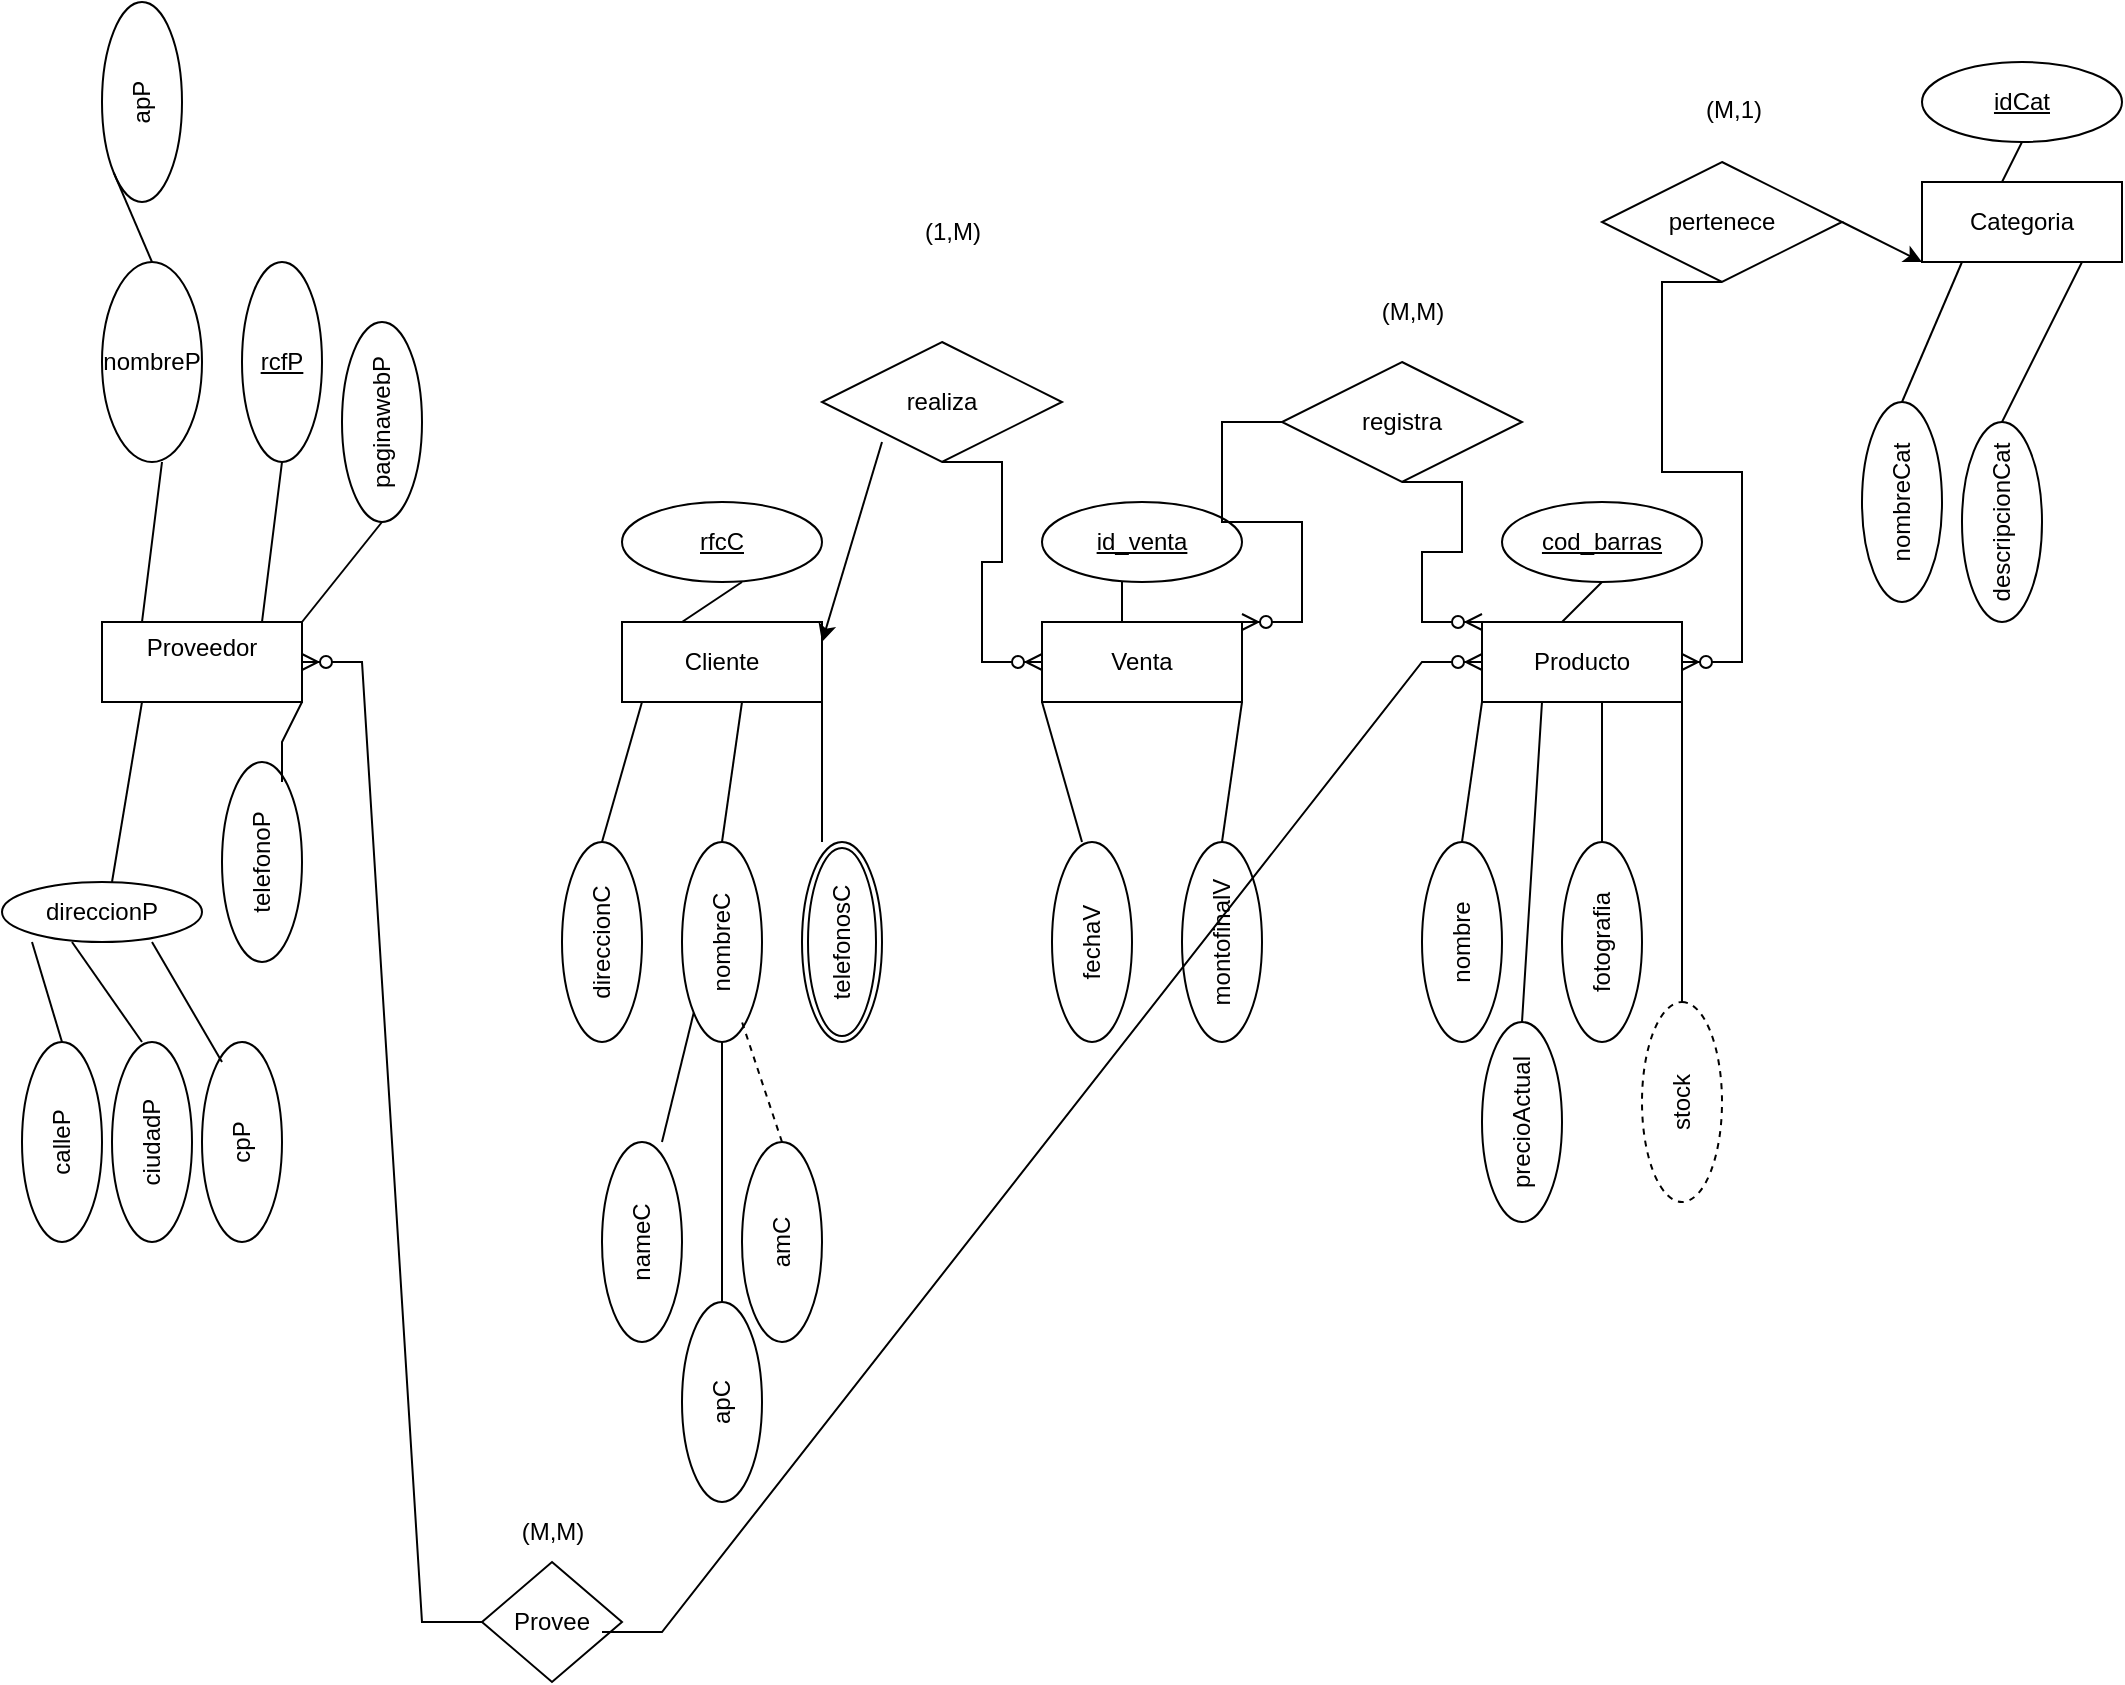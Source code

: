 <mxfile version="28.0.6">
  <diagram name="Página-1" id="aFXCuGvaGqb4hjgPU5nK">
    <mxGraphModel dx="2558" dy="899" grid="1" gridSize="10" guides="1" tooltips="1" connect="1" arrows="1" fold="1" page="1" pageScale="1" pageWidth="1169" pageHeight="827" math="0" shadow="0">
      <root>
        <mxCell id="0" />
        <mxCell id="1" parent="0" />
        <mxCell id="1nuAUduA7aDpLIhu_Xnb-11" value="nombreP" style="ellipse;whiteSpace=wrap;html=1;align=center;direction=south;" vertex="1" parent="1">
          <mxGeometry x="40" y="160" width="50" height="100" as="geometry" />
        </mxCell>
        <mxCell id="1nuAUduA7aDpLIhu_Xnb-12" value="rcfP" style="ellipse;whiteSpace=wrap;html=1;align=center;fontStyle=4;direction=south;" vertex="1" parent="1">
          <mxGeometry x="110" y="160" width="40" height="100" as="geometry" />
        </mxCell>
        <mxCell id="1nuAUduA7aDpLIhu_Xnb-15" value="apP" style="ellipse;whiteSpace=wrap;html=1;align=center;rotation=-90;" vertex="1" parent="1">
          <mxGeometry x="10" y="60" width="100" height="40" as="geometry" />
        </mxCell>
        <mxCell id="1nuAUduA7aDpLIhu_Xnb-17" value="" style="endArrow=none;html=1;rounded=0;entryX=0;entryY=0;entryDx=0;entryDy=0;exitX=0;exitY=0.5;exitDx=0;exitDy=0;" edge="1" parent="1" source="1nuAUduA7aDpLIhu_Xnb-11" target="1nuAUduA7aDpLIhu_Xnb-15">
          <mxGeometry width="50" height="50" relative="1" as="geometry">
            <mxPoint x="50" y="150" as="sourcePoint" />
            <mxPoint x="80" y="130" as="targetPoint" />
          </mxGeometry>
        </mxCell>
        <mxCell id="1nuAUduA7aDpLIhu_Xnb-20" value="" style="endArrow=none;html=1;rounded=0;exitX=0.8;exitY=0;exitDx=0;exitDy=0;exitPerimeter=0;" edge="1" parent="1" source="1nuAUduA7aDpLIhu_Xnb-21">
          <mxGeometry width="50" height="50" relative="1" as="geometry">
            <mxPoint x="130" y="270" as="sourcePoint" />
            <mxPoint x="130" y="260" as="targetPoint" />
          </mxGeometry>
        </mxCell>
        <mxCell id="1nuAUduA7aDpLIhu_Xnb-21" value="Proveedor&lt;div&gt;&lt;br&gt;&lt;/div&gt;" style="whiteSpace=wrap;html=1;align=center;" vertex="1" parent="1">
          <mxGeometry x="40" y="340" width="100" height="40" as="geometry" />
        </mxCell>
        <mxCell id="1nuAUduA7aDpLIhu_Xnb-28" value="" style="endArrow=none;html=1;rounded=0;exitX=0.2;exitY=0;exitDx=0;exitDy=0;exitPerimeter=0;" edge="1" parent="1" source="1nuAUduA7aDpLIhu_Xnb-21">
          <mxGeometry width="50" height="50" relative="1" as="geometry">
            <mxPoint x="20" y="310" as="sourcePoint" />
            <mxPoint x="70" y="260" as="targetPoint" />
          </mxGeometry>
        </mxCell>
        <mxCell id="1nuAUduA7aDpLIhu_Xnb-29" value="direccionP" style="ellipse;whiteSpace=wrap;html=1;align=center;" vertex="1" parent="1">
          <mxGeometry x="-10" y="470" width="100" height="30" as="geometry" />
        </mxCell>
        <mxCell id="1nuAUduA7aDpLIhu_Xnb-30" value="" style="endArrow=none;html=1;rounded=0;exitX=0.55;exitY=0;exitDx=0;exitDy=0;exitPerimeter=0;" edge="1" parent="1" source="1nuAUduA7aDpLIhu_Xnb-29">
          <mxGeometry width="50" height="50" relative="1" as="geometry">
            <mxPoint x="10" y="430" as="sourcePoint" />
            <mxPoint x="60" y="380" as="targetPoint" />
          </mxGeometry>
        </mxCell>
        <mxCell id="1nuAUduA7aDpLIhu_Xnb-31" value="calleP" style="ellipse;whiteSpace=wrap;html=1;align=center;rotation=-90;" vertex="1" parent="1">
          <mxGeometry x="-30" y="580" width="100" height="40" as="geometry" />
        </mxCell>
        <mxCell id="1nuAUduA7aDpLIhu_Xnb-32" value="ciudadP" style="ellipse;whiteSpace=wrap;html=1;align=center;rotation=-90;" vertex="1" parent="1">
          <mxGeometry x="15" y="580" width="100" height="40" as="geometry" />
        </mxCell>
        <mxCell id="1nuAUduA7aDpLIhu_Xnb-33" value="cpP" style="ellipse;whiteSpace=wrap;html=1;align=center;rotation=-90;" vertex="1" parent="1">
          <mxGeometry x="60" y="580" width="100" height="40" as="geometry" />
        </mxCell>
        <mxCell id="1nuAUduA7aDpLIhu_Xnb-39" value="" style="endArrow=none;html=1;rounded=0;entryX=0.15;entryY=1;entryDx=0;entryDy=0;entryPerimeter=0;" edge="1" parent="1" target="1nuAUduA7aDpLIhu_Xnb-29">
          <mxGeometry width="50" height="50" relative="1" as="geometry">
            <mxPoint x="20" y="550" as="sourcePoint" />
            <mxPoint x="60" y="500" as="targetPoint" />
          </mxGeometry>
        </mxCell>
        <mxCell id="1nuAUduA7aDpLIhu_Xnb-40" value="" style="endArrow=none;html=1;rounded=0;entryX=0.35;entryY=1;entryDx=0;entryDy=0;entryPerimeter=0;" edge="1" parent="1" target="1nuAUduA7aDpLIhu_Xnb-29">
          <mxGeometry width="50" height="50" relative="1" as="geometry">
            <mxPoint x="60" y="550" as="sourcePoint" />
            <mxPoint x="110" y="500" as="targetPoint" />
          </mxGeometry>
        </mxCell>
        <mxCell id="1nuAUduA7aDpLIhu_Xnb-41" value="" style="endArrow=none;html=1;rounded=0;entryX=0.75;entryY=1;entryDx=0;entryDy=0;entryPerimeter=0;" edge="1" parent="1" target="1nuAUduA7aDpLIhu_Xnb-29">
          <mxGeometry width="50" height="50" relative="1" as="geometry">
            <mxPoint x="100" y="560" as="sourcePoint" />
            <mxPoint x="150" y="510" as="targetPoint" />
          </mxGeometry>
        </mxCell>
        <mxCell id="1nuAUduA7aDpLIhu_Xnb-43" value="telefonoP" style="ellipse;whiteSpace=wrap;html=1;align=center;rotation=-90;" vertex="1" parent="1">
          <mxGeometry x="70" y="440" width="100" height="40" as="geometry" />
        </mxCell>
        <mxCell id="1nuAUduA7aDpLIhu_Xnb-48" value="paginawebP" style="ellipse;whiteSpace=wrap;html=1;align=center;rotation=-90;" vertex="1" parent="1">
          <mxGeometry x="130" y="220" width="100" height="40" as="geometry" />
        </mxCell>
        <mxCell id="1nuAUduA7aDpLIhu_Xnb-49" value="" style="endArrow=none;html=1;rounded=0;entryX=0;entryY=0.5;entryDx=0;entryDy=0;entryPerimeter=0;" edge="1" parent="1" target="1nuAUduA7aDpLIhu_Xnb-48">
          <mxGeometry width="50" height="50" relative="1" as="geometry">
            <mxPoint x="140" y="340" as="sourcePoint" />
            <mxPoint x="170" y="300" as="targetPoint" />
          </mxGeometry>
        </mxCell>
        <mxCell id="1nuAUduA7aDpLIhu_Xnb-50" value="" style="endArrow=none;html=1;rounded=0;exitX=0.9;exitY=0.75;exitDx=0;exitDy=0;exitPerimeter=0;" edge="1" parent="1" source="1nuAUduA7aDpLIhu_Xnb-43">
          <mxGeometry width="50" height="50" relative="1" as="geometry">
            <mxPoint x="90" y="430" as="sourcePoint" />
            <mxPoint x="140" y="380" as="targetPoint" />
            <Array as="points">
              <mxPoint x="130" y="400" />
            </Array>
          </mxGeometry>
        </mxCell>
        <mxCell id="1nuAUduA7aDpLIhu_Xnb-51" value="Cliente" style="whiteSpace=wrap;html=1;align=center;" vertex="1" parent="1">
          <mxGeometry x="300" y="340" width="100" height="40" as="geometry" />
        </mxCell>
        <mxCell id="1nuAUduA7aDpLIhu_Xnb-52" value="direccionC" style="ellipse;whiteSpace=wrap;html=1;align=center;rotation=-90;" vertex="1" parent="1">
          <mxGeometry x="240" y="480" width="100" height="40" as="geometry" />
        </mxCell>
        <mxCell id="1nuAUduA7aDpLIhu_Xnb-53" value="nombreC" style="ellipse;whiteSpace=wrap;html=1;align=center;rotation=-90;" vertex="1" parent="1">
          <mxGeometry x="300" y="480" width="100" height="40" as="geometry" />
        </mxCell>
        <mxCell id="1nuAUduA7aDpLIhu_Xnb-54" value="telefonosC" style="ellipse;shape=doubleEllipse;margin=3;whiteSpace=wrap;html=1;align=center;rotation=-90;" vertex="1" parent="1">
          <mxGeometry x="360" y="480" width="100" height="40" as="geometry" />
        </mxCell>
        <mxCell id="1nuAUduA7aDpLIhu_Xnb-57" value="rfcC" style="ellipse;whiteSpace=wrap;html=1;align=center;fontStyle=4;" vertex="1" parent="1">
          <mxGeometry x="300" y="280" width="100" height="40" as="geometry" />
        </mxCell>
        <mxCell id="1nuAUduA7aDpLIhu_Xnb-59" value="" style="endArrow=none;html=1;rounded=0;exitX=1;exitY=0.5;exitDx=0;exitDy=0;" edge="1" parent="1" source="1nuAUduA7aDpLIhu_Xnb-52">
          <mxGeometry width="50" height="50" relative="1" as="geometry">
            <mxPoint x="260" y="430" as="sourcePoint" />
            <mxPoint x="310" y="380" as="targetPoint" />
          </mxGeometry>
        </mxCell>
        <mxCell id="1nuAUduA7aDpLIhu_Xnb-61" value="" style="endArrow=none;html=1;rounded=0;exitX=1;exitY=0.5;exitDx=0;exitDy=0;exitPerimeter=0;" edge="1" parent="1" source="1nuAUduA7aDpLIhu_Xnb-53">
          <mxGeometry width="50" height="50" relative="1" as="geometry">
            <mxPoint x="310" y="430" as="sourcePoint" />
            <mxPoint x="360" y="380" as="targetPoint" />
          </mxGeometry>
        </mxCell>
        <mxCell id="1nuAUduA7aDpLIhu_Xnb-62" value="" style="endArrow=none;html=1;rounded=0;exitX=1;exitY=0.25;exitDx=0;exitDy=0;exitPerimeter=0;" edge="1" parent="1" source="1nuAUduA7aDpLIhu_Xnb-54">
          <mxGeometry width="50" height="50" relative="1" as="geometry">
            <mxPoint x="350" y="430" as="sourcePoint" />
            <mxPoint x="400" y="380" as="targetPoint" />
          </mxGeometry>
        </mxCell>
        <mxCell id="1nuAUduA7aDpLIhu_Xnb-63" value="" style="endArrow=none;html=1;rounded=0;" edge="1" parent="1">
          <mxGeometry width="50" height="50" relative="1" as="geometry">
            <mxPoint x="330" y="340" as="sourcePoint" />
            <mxPoint x="360" y="320" as="targetPoint" />
          </mxGeometry>
        </mxCell>
        <mxCell id="1nuAUduA7aDpLIhu_Xnb-64" value="nameC" style="ellipse;whiteSpace=wrap;html=1;align=center;rotation=-90;" vertex="1" parent="1">
          <mxGeometry x="260" y="630" width="100" height="40" as="geometry" />
        </mxCell>
        <mxCell id="1nuAUduA7aDpLIhu_Xnb-65" value="apC" style="ellipse;whiteSpace=wrap;html=1;align=center;rotation=-90;" vertex="1" parent="1">
          <mxGeometry x="300" y="710" width="100" height="40" as="geometry" />
        </mxCell>
        <mxCell id="1nuAUduA7aDpLIhu_Xnb-67" value="amC" style="ellipse;whiteSpace=wrap;html=1;align=center;rotation=-90;" vertex="1" parent="1">
          <mxGeometry x="330" y="630" width="100" height="40" as="geometry" />
        </mxCell>
        <mxCell id="1nuAUduA7aDpLIhu_Xnb-68" value="" style="endArrow=none;html=1;rounded=0;exitX=1;exitY=0.75;exitDx=0;exitDy=0;exitPerimeter=0;entryX=0;entryY=0;entryDx=0;entryDy=0;" edge="1" parent="1" source="1nuAUduA7aDpLIhu_Xnb-64" target="1nuAUduA7aDpLIhu_Xnb-53">
          <mxGeometry width="50" height="50" relative="1" as="geometry">
            <mxPoint x="300" y="600" as="sourcePoint" />
            <mxPoint x="350" y="550" as="targetPoint" />
          </mxGeometry>
        </mxCell>
        <mxCell id="1nuAUduA7aDpLIhu_Xnb-69" value="" style="endArrow=none;html=1;rounded=0;entryX=0;entryY=0.5;entryDx=0;entryDy=0;entryPerimeter=0;exitX=1;exitY=0.5;exitDx=0;exitDy=0;exitPerimeter=0;" edge="1" parent="1" source="1nuAUduA7aDpLIhu_Xnb-65" target="1nuAUduA7aDpLIhu_Xnb-53">
          <mxGeometry width="50" height="50" relative="1" as="geometry">
            <mxPoint x="340" y="640" as="sourcePoint" />
            <mxPoint x="390" y="590" as="targetPoint" />
          </mxGeometry>
        </mxCell>
        <mxCell id="1nuAUduA7aDpLIhu_Xnb-70" value="" style="endArrow=none;dashed=1;html=1;rounded=0;exitX=1;exitY=0.5;exitDx=0;exitDy=0;exitPerimeter=0;entryX=0.1;entryY=0.75;entryDx=0;entryDy=0;entryPerimeter=0;" edge="1" parent="1" source="1nuAUduA7aDpLIhu_Xnb-67" target="1nuAUduA7aDpLIhu_Xnb-53">
          <mxGeometry width="50" height="50" relative="1" as="geometry">
            <mxPoint x="440" y="610" as="sourcePoint" />
            <mxPoint x="490" y="560" as="targetPoint" />
          </mxGeometry>
        </mxCell>
        <mxCell id="1nuAUduA7aDpLIhu_Xnb-71" value="Venta" style="whiteSpace=wrap;html=1;align=center;" vertex="1" parent="1">
          <mxGeometry x="510" y="340" width="100" height="40" as="geometry" />
        </mxCell>
        <mxCell id="1nuAUduA7aDpLIhu_Xnb-73" value="id_venta" style="ellipse;whiteSpace=wrap;html=1;align=center;fontStyle=4;" vertex="1" parent="1">
          <mxGeometry x="510" y="280" width="100" height="40" as="geometry" />
        </mxCell>
        <mxCell id="1nuAUduA7aDpLIhu_Xnb-74" value="fechaV" style="ellipse;whiteSpace=wrap;html=1;align=center;rotation=-90;" vertex="1" parent="1">
          <mxGeometry x="485" y="480" width="100" height="40" as="geometry" />
        </mxCell>
        <mxCell id="1nuAUduA7aDpLIhu_Xnb-75" value="montofinalV" style="ellipse;whiteSpace=wrap;html=1;align=center;rotation=-90;" vertex="1" parent="1">
          <mxGeometry x="550" y="480" width="100" height="40" as="geometry" />
        </mxCell>
        <mxCell id="1nuAUduA7aDpLIhu_Xnb-77" value="" style="endArrow=none;html=1;rounded=0;exitX=1;exitY=0.375;exitDx=0;exitDy=0;exitPerimeter=0;" edge="1" parent="1" source="1nuAUduA7aDpLIhu_Xnb-74">
          <mxGeometry width="50" height="50" relative="1" as="geometry">
            <mxPoint x="460" y="430" as="sourcePoint" />
            <mxPoint x="510" y="380" as="targetPoint" />
          </mxGeometry>
        </mxCell>
        <mxCell id="1nuAUduA7aDpLIhu_Xnb-78" value="" style="endArrow=none;html=1;rounded=0;exitX=1;exitY=0.5;exitDx=0;exitDy=0;exitPerimeter=0;" edge="1" parent="1" source="1nuAUduA7aDpLIhu_Xnb-75">
          <mxGeometry width="50" height="50" relative="1" as="geometry">
            <mxPoint x="560" y="430" as="sourcePoint" />
            <mxPoint x="610" y="380" as="targetPoint" />
          </mxGeometry>
        </mxCell>
        <mxCell id="1nuAUduA7aDpLIhu_Xnb-80" value="" style="endArrow=none;html=1;rounded=0;exitX=0.4;exitY=0;exitDx=0;exitDy=0;exitPerimeter=0;" edge="1" parent="1" source="1nuAUduA7aDpLIhu_Xnb-71">
          <mxGeometry width="50" height="50" relative="1" as="geometry">
            <mxPoint x="500" y="370" as="sourcePoint" />
            <mxPoint x="550" y="320" as="targetPoint" />
          </mxGeometry>
        </mxCell>
        <mxCell id="1nuAUduA7aDpLIhu_Xnb-81" value="Producto" style="whiteSpace=wrap;html=1;align=center;" vertex="1" parent="1">
          <mxGeometry x="730" y="340" width="100" height="40" as="geometry" />
        </mxCell>
        <mxCell id="1nuAUduA7aDpLIhu_Xnb-82" value="cod_barras" style="ellipse;whiteSpace=wrap;html=1;align=center;fontStyle=4;" vertex="1" parent="1">
          <mxGeometry x="740" y="280" width="100" height="40" as="geometry" />
        </mxCell>
        <mxCell id="1nuAUduA7aDpLIhu_Xnb-83" value="nombre" style="ellipse;whiteSpace=wrap;html=1;align=center;rotation=-90;" vertex="1" parent="1">
          <mxGeometry x="670" y="480" width="100" height="40" as="geometry" />
        </mxCell>
        <mxCell id="1nuAUduA7aDpLIhu_Xnb-84" value="precioActual" style="ellipse;whiteSpace=wrap;html=1;align=center;rotation=-90;" vertex="1" parent="1">
          <mxGeometry x="700" y="570" width="100" height="40" as="geometry" />
        </mxCell>
        <mxCell id="1nuAUduA7aDpLIhu_Xnb-85" value="fotografia" style="ellipse;whiteSpace=wrap;html=1;align=center;rotation=-90;" vertex="1" parent="1">
          <mxGeometry x="740" y="480" width="100" height="40" as="geometry" />
        </mxCell>
        <mxCell id="1nuAUduA7aDpLIhu_Xnb-86" value="stock" style="ellipse;whiteSpace=wrap;html=1;align=center;dashed=1;rotation=-90;" vertex="1" parent="1">
          <mxGeometry x="780" y="560" width="100" height="40" as="geometry" />
        </mxCell>
        <mxCell id="1nuAUduA7aDpLIhu_Xnb-87" value="" style="endArrow=none;html=1;rounded=0;exitX=1;exitY=0.5;exitDx=0;exitDy=0;exitPerimeter=0;" edge="1" parent="1" source="1nuAUduA7aDpLIhu_Xnb-83">
          <mxGeometry width="50" height="50" relative="1" as="geometry">
            <mxPoint x="680" y="430" as="sourcePoint" />
            <mxPoint x="730" y="380" as="targetPoint" />
          </mxGeometry>
        </mxCell>
        <mxCell id="1nuAUduA7aDpLIhu_Xnb-89" value="" style="endArrow=none;html=1;rounded=0;exitX=1;exitY=0.5;exitDx=0;exitDy=0;exitPerimeter=0;" edge="1" parent="1" source="1nuAUduA7aDpLIhu_Xnb-84">
          <mxGeometry width="50" height="50" relative="1" as="geometry">
            <mxPoint x="740" y="430" as="sourcePoint" />
            <mxPoint x="760" y="380" as="targetPoint" />
          </mxGeometry>
        </mxCell>
        <mxCell id="1nuAUduA7aDpLIhu_Xnb-90" value="" style="endArrow=none;html=1;rounded=0;exitX=1;exitY=0.5;exitDx=0;exitDy=0;exitPerimeter=0;" edge="1" parent="1" source="1nuAUduA7aDpLIhu_Xnb-86">
          <mxGeometry width="50" height="50" relative="1" as="geometry">
            <mxPoint x="780" y="430" as="sourcePoint" />
            <mxPoint x="830" y="380" as="targetPoint" />
          </mxGeometry>
        </mxCell>
        <mxCell id="1nuAUduA7aDpLIhu_Xnb-91" value="" style="endArrow=none;html=1;rounded=0;entryX=0.6;entryY=1;entryDx=0;entryDy=0;entryPerimeter=0;exitX=1;exitY=0.5;exitDx=0;exitDy=0;exitPerimeter=0;" edge="1" parent="1" source="1nuAUduA7aDpLIhu_Xnb-85" target="1nuAUduA7aDpLIhu_Xnb-81">
          <mxGeometry width="50" height="50" relative="1" as="geometry">
            <mxPoint x="890" y="440" as="sourcePoint" />
            <mxPoint x="940" y="390" as="targetPoint" />
          </mxGeometry>
        </mxCell>
        <mxCell id="1nuAUduA7aDpLIhu_Xnb-92" value="" style="endArrow=none;html=1;rounded=0;entryX=0.5;entryY=1;entryDx=0;entryDy=0;" edge="1" parent="1" target="1nuAUduA7aDpLIhu_Xnb-82">
          <mxGeometry width="50" height="50" relative="1" as="geometry">
            <mxPoint x="770" y="340" as="sourcePoint" />
            <mxPoint x="820" y="290" as="targetPoint" />
          </mxGeometry>
        </mxCell>
        <mxCell id="1nuAUduA7aDpLIhu_Xnb-93" value="Categoria" style="whiteSpace=wrap;html=1;align=center;" vertex="1" parent="1">
          <mxGeometry x="950" y="120" width="100" height="40" as="geometry" />
        </mxCell>
        <mxCell id="1nuAUduA7aDpLIhu_Xnb-94" value="nombreCat" style="ellipse;whiteSpace=wrap;html=1;align=center;rotation=-90;" vertex="1" parent="1">
          <mxGeometry x="890" y="260" width="100" height="40" as="geometry" />
        </mxCell>
        <mxCell id="1nuAUduA7aDpLIhu_Xnb-95" value="descripcionCat" style="ellipse;whiteSpace=wrap;html=1;align=center;rotation=-90;" vertex="1" parent="1">
          <mxGeometry x="940" y="270" width="100" height="40" as="geometry" />
        </mxCell>
        <mxCell id="1nuAUduA7aDpLIhu_Xnb-96" value="idCat" style="ellipse;whiteSpace=wrap;html=1;align=center;fontStyle=4;" vertex="1" parent="1">
          <mxGeometry x="950" y="60" width="100" height="40" as="geometry" />
        </mxCell>
        <mxCell id="1nuAUduA7aDpLIhu_Xnb-99" value="" style="endArrow=none;html=1;rounded=0;exitX=1;exitY=0.5;exitDx=0;exitDy=0;exitPerimeter=0;" edge="1" parent="1" source="1nuAUduA7aDpLIhu_Xnb-94">
          <mxGeometry width="50" height="50" relative="1" as="geometry">
            <mxPoint x="920" y="210" as="sourcePoint" />
            <mxPoint x="970" y="160" as="targetPoint" />
          </mxGeometry>
        </mxCell>
        <mxCell id="1nuAUduA7aDpLIhu_Xnb-100" value="" style="endArrow=none;html=1;rounded=0;" edge="1" parent="1">
          <mxGeometry width="50" height="50" relative="1" as="geometry">
            <mxPoint x="990" y="240" as="sourcePoint" />
            <mxPoint x="1030" y="160" as="targetPoint" />
          </mxGeometry>
        </mxCell>
        <mxCell id="1nuAUduA7aDpLIhu_Xnb-102" value="" style="endArrow=none;html=1;rounded=0;" edge="1" parent="1">
          <mxGeometry width="50" height="50" relative="1" as="geometry">
            <mxPoint x="990" y="120" as="sourcePoint" />
            <mxPoint x="1000" y="100" as="targetPoint" />
          </mxGeometry>
        </mxCell>
        <mxCell id="1nuAUduA7aDpLIhu_Xnb-103" value="Provee" style="shape=rhombus;perimeter=rhombusPerimeter;whiteSpace=wrap;html=1;align=center;" vertex="1" parent="1">
          <mxGeometry x="230" y="810" width="70" height="60" as="geometry" />
        </mxCell>
        <mxCell id="1nuAUduA7aDpLIhu_Xnb-104" value="realiza" style="shape=rhombus;perimeter=rhombusPerimeter;whiteSpace=wrap;html=1;align=center;" vertex="1" parent="1">
          <mxGeometry x="400" y="200" width="120" height="60" as="geometry" />
        </mxCell>
        <mxCell id="1nuAUduA7aDpLIhu_Xnb-105" value="registra" style="shape=rhombus;perimeter=rhombusPerimeter;whiteSpace=wrap;html=1;align=center;" vertex="1" parent="1">
          <mxGeometry x="630" y="210" width="120" height="60" as="geometry" />
        </mxCell>
        <mxCell id="1nuAUduA7aDpLIhu_Xnb-106" value="pertenece" style="shape=rhombus;perimeter=rhombusPerimeter;whiteSpace=wrap;html=1;align=center;" vertex="1" parent="1">
          <mxGeometry x="790" y="110" width="120" height="60" as="geometry" />
        </mxCell>
        <mxCell id="1nuAUduA7aDpLIhu_Xnb-125" value="(M,M)" style="text;html=1;align=center;verticalAlign=middle;resizable=0;points=[];autosize=1;strokeColor=none;fillColor=none;" vertex="1" parent="1">
          <mxGeometry x="240" y="780" width="50" height="30" as="geometry" />
        </mxCell>
        <mxCell id="1nuAUduA7aDpLIhu_Xnb-131" value="(M,M)" style="text;html=1;align=center;verticalAlign=middle;resizable=0;points=[];autosize=1;strokeColor=none;fillColor=none;" vertex="1" parent="1">
          <mxGeometry x="670" y="170" width="50" height="30" as="geometry" />
        </mxCell>
        <mxCell id="1nuAUduA7aDpLIhu_Xnb-132" value="(1,M)" style="text;html=1;align=center;verticalAlign=middle;resizable=0;points=[];autosize=1;strokeColor=none;fillColor=none;" vertex="1" parent="1">
          <mxGeometry x="440" y="130" width="50" height="30" as="geometry" />
        </mxCell>
        <mxCell id="1nuAUduA7aDpLIhu_Xnb-134" value="" style="endArrow=classic;html=1;rounded=0;entryX=1;entryY=0.25;entryDx=0;entryDy=0;entryPerimeter=0;exitX=0.25;exitY=0.833;exitDx=0;exitDy=0;exitPerimeter=0;" edge="1" parent="1" source="1nuAUduA7aDpLIhu_Xnb-104" target="1nuAUduA7aDpLIhu_Xnb-51">
          <mxGeometry width="50" height="50" relative="1" as="geometry">
            <mxPoint x="420" y="280" as="sourcePoint" />
            <mxPoint x="340" y="200" as="targetPoint" />
          </mxGeometry>
        </mxCell>
        <mxCell id="1nuAUduA7aDpLIhu_Xnb-135" value="" style="edgeStyle=entityRelationEdgeStyle;fontSize=12;html=1;endArrow=ERzeroToMany;endFill=1;rounded=0;entryX=0;entryY=0.5;entryDx=0;entryDy=0;entryPerimeter=0;exitX=0.5;exitY=1;exitDx=0;exitDy=0;" edge="1" parent="1" source="1nuAUduA7aDpLIhu_Xnb-104" target="1nuAUduA7aDpLIhu_Xnb-71">
          <mxGeometry width="100" height="100" relative="1" as="geometry">
            <mxPoint x="520" y="230" as="sourcePoint" />
            <mxPoint x="620" y="130" as="targetPoint" />
            <Array as="points">
              <mxPoint x="470" y="270" />
            </Array>
          </mxGeometry>
        </mxCell>
        <mxCell id="1nuAUduA7aDpLIhu_Xnb-137" value="" style="edgeStyle=entityRelationEdgeStyle;fontSize=12;html=1;endArrow=ERzeroToMany;endFill=1;rounded=0;entryX=0;entryY=0.5;entryDx=0;entryDy=0;entryPerimeter=0;" edge="1" parent="1" target="1nuAUduA7aDpLIhu_Xnb-81">
          <mxGeometry width="100" height="100" relative="1" as="geometry">
            <mxPoint x="290" y="845" as="sourcePoint" />
            <mxPoint x="390" y="745" as="targetPoint" />
          </mxGeometry>
        </mxCell>
        <mxCell id="1nuAUduA7aDpLIhu_Xnb-142" value="" style="edgeStyle=entityRelationEdgeStyle;fontSize=12;html=1;endArrow=ERzeroToMany;endFill=1;rounded=0;entryX=0;entryY=0;entryDx=0;entryDy=0;entryPerimeter=0;exitX=0.5;exitY=1;exitDx=0;exitDy=0;exitPerimeter=0;" edge="1" parent="1" source="1nuAUduA7aDpLIhu_Xnb-105" target="1nuAUduA7aDpLIhu_Xnb-81">
          <mxGeometry width="100" height="100" relative="1" as="geometry">
            <mxPoint x="740" y="240" as="sourcePoint" />
            <mxPoint x="840" y="140" as="targetPoint" />
          </mxGeometry>
        </mxCell>
        <mxCell id="1nuAUduA7aDpLIhu_Xnb-143" value="" style="edgeStyle=entityRelationEdgeStyle;fontSize=12;html=1;endArrow=ERzeroToMany;endFill=1;rounded=0;entryX=1;entryY=0;entryDx=0;entryDy=0;entryPerimeter=0;exitX=0;exitY=0.5;exitDx=0;exitDy=0;exitPerimeter=0;" edge="1" parent="1" source="1nuAUduA7aDpLIhu_Xnb-105" target="1nuAUduA7aDpLIhu_Xnb-71">
          <mxGeometry width="100" height="100" relative="1" as="geometry">
            <mxPoint x="640" y="380" as="sourcePoint" />
            <mxPoint x="720" y="270" as="targetPoint" />
            <Array as="points">
              <mxPoint x="640" y="360" />
            </Array>
          </mxGeometry>
        </mxCell>
        <mxCell id="1nuAUduA7aDpLIhu_Xnb-144" value="" style="edgeStyle=entityRelationEdgeStyle;fontSize=12;html=1;endArrow=ERzeroToMany;endFill=1;rounded=0;entryX=1;entryY=0.5;entryDx=0;entryDy=0;entryPerimeter=0;exitX=0;exitY=0.5;exitDx=0;exitDy=0;exitPerimeter=0;" edge="1" parent="1" source="1nuAUduA7aDpLIhu_Xnb-103" target="1nuAUduA7aDpLIhu_Xnb-21">
          <mxGeometry width="100" height="100" relative="1" as="geometry">
            <mxPoint x="180" y="780" as="sourcePoint" />
            <mxPoint x="280" y="680" as="targetPoint" />
          </mxGeometry>
        </mxCell>
        <mxCell id="1nuAUduA7aDpLIhu_Xnb-145" value="&lt;div style=&quot;text-align: center;&quot;&gt;&lt;span style=&quot;text-wrap-mode: nowrap;&quot;&gt;(M,1)&lt;/span&gt;&lt;/div&gt;" style="text;whiteSpace=wrap;html=1;" vertex="1" parent="1">
          <mxGeometry x="840" y="70" width="60" height="40" as="geometry" />
        </mxCell>
        <mxCell id="1nuAUduA7aDpLIhu_Xnb-147" value="" style="endArrow=classic;html=1;rounded=0;entryX=0;entryY=1;entryDx=0;entryDy=0;entryPerimeter=0;" edge="1" parent="1" target="1nuAUduA7aDpLIhu_Xnb-93">
          <mxGeometry width="50" height="50" relative="1" as="geometry">
            <mxPoint x="910" y="140" as="sourcePoint" />
            <mxPoint x="940" y="140" as="targetPoint" />
          </mxGeometry>
        </mxCell>
        <mxCell id="1nuAUduA7aDpLIhu_Xnb-148" value="" style="edgeStyle=entityRelationEdgeStyle;fontSize=12;html=1;endArrow=ERzeroToMany;endFill=1;rounded=0;entryX=1;entryY=0.5;entryDx=0;entryDy=0;entryPerimeter=0;exitX=0.5;exitY=1;exitDx=0;exitDy=0;exitPerimeter=0;" edge="1" parent="1" source="1nuAUduA7aDpLIhu_Xnb-106" target="1nuAUduA7aDpLIhu_Xnb-81">
          <mxGeometry width="100" height="100" relative="1" as="geometry">
            <mxPoint x="900" y="500" as="sourcePoint" />
            <mxPoint x="1000" y="400" as="targetPoint" />
          </mxGeometry>
        </mxCell>
      </root>
    </mxGraphModel>
  </diagram>
</mxfile>
